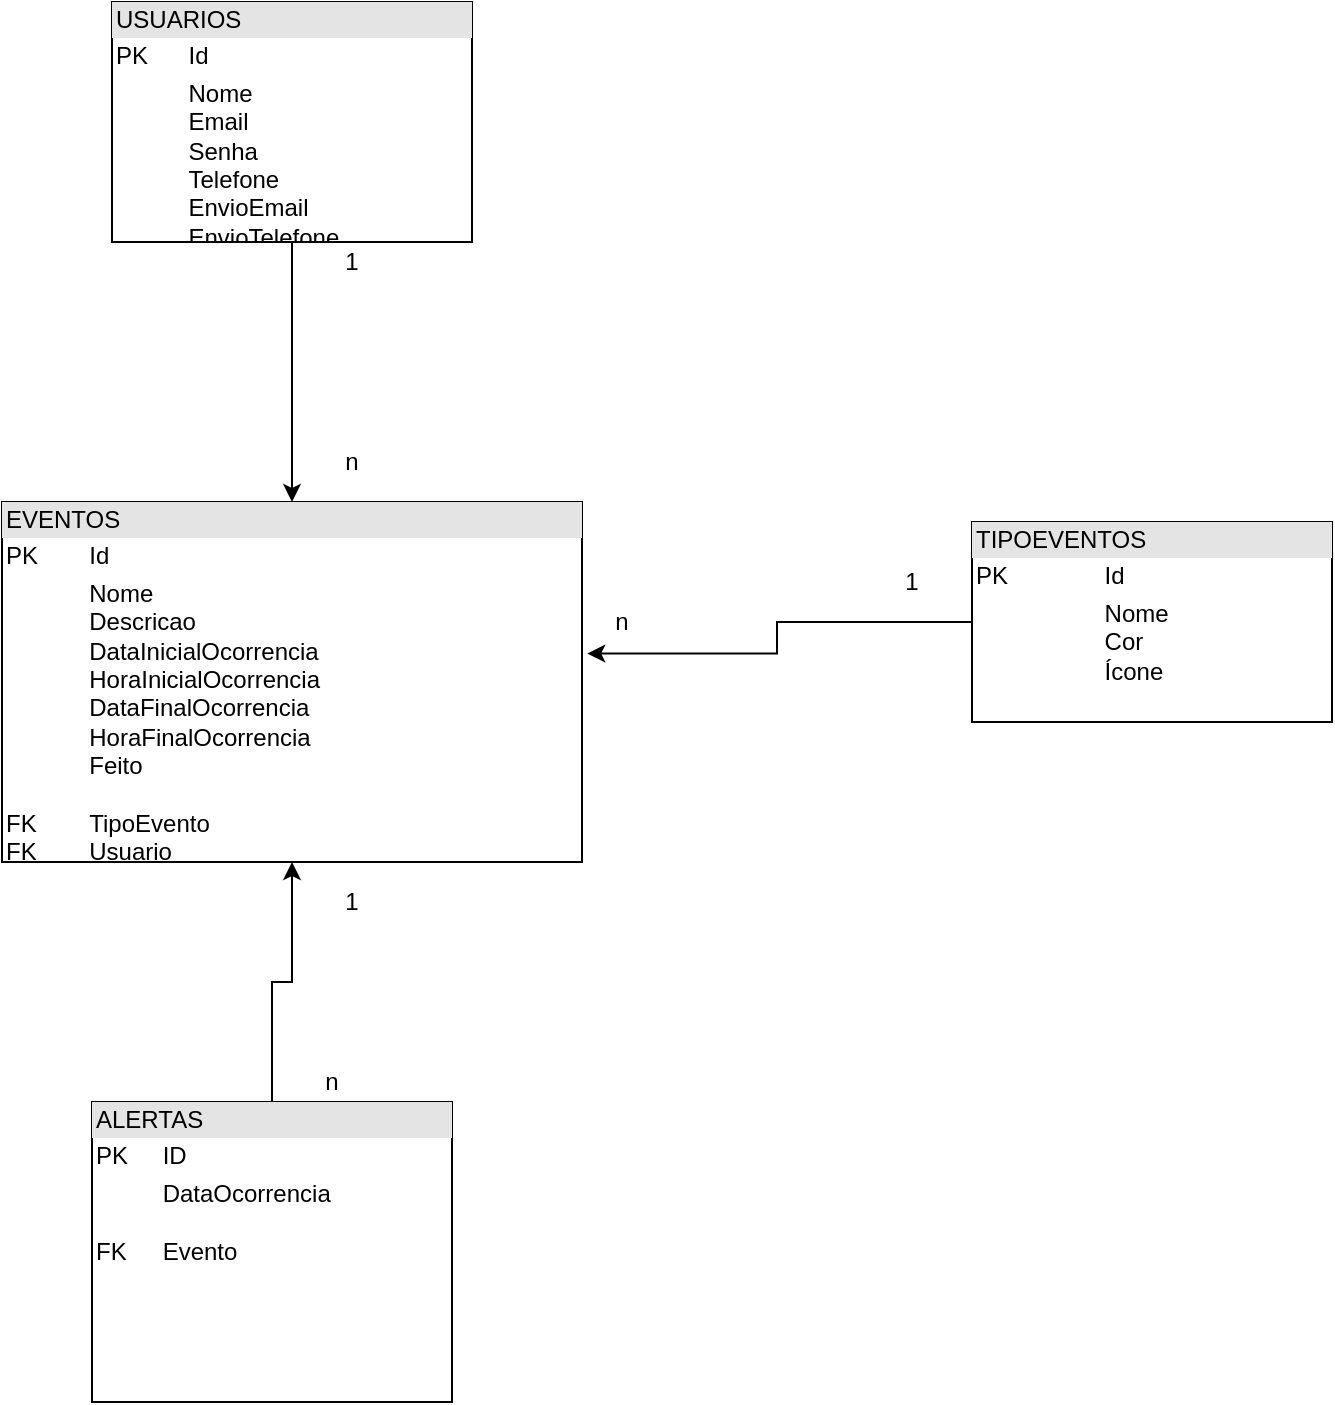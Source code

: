 <mxfile version="13.9.9" type="device"><diagram name="Page-1" id="929967ad-93f9-6ef4-fab6-5d389245f69c"><mxGraphModel dx="1662" dy="822" grid="1" gridSize="10" guides="1" tooltips="1" connect="1" arrows="1" fold="1" page="1" pageScale="1.5" pageWidth="1169" pageHeight="826" background="none" math="0" shadow="0"><root><mxCell id="0" style=";html=1;"/><mxCell id="1" style=";html=1;" parent="0"/><mxCell id="grUDD5gw1MN31f1i1lTx-1" value="&lt;div style=&quot;box-sizing: border-box ; width: 100% ; background: #e4e4e4 ; padding: 2px&quot;&gt;EVENTOS&lt;/div&gt;&lt;table style=&quot;width: 100% ; font-size: 1em&quot; cellpadding=&quot;2&quot; cellspacing=&quot;0&quot;&gt;&lt;tbody&gt;&lt;tr&gt;&lt;td&gt;PK&lt;/td&gt;&lt;td&gt;Id&lt;/td&gt;&lt;/tr&gt;&lt;tr&gt;&lt;td&gt;&lt;br&gt;&lt;br&gt;&lt;br&gt;&lt;br&gt;&lt;br&gt;&lt;br&gt;FK&lt;br&gt;FK&lt;br&gt;&lt;br&gt;&lt;/td&gt;&lt;td&gt;Nome&lt;br&gt;Descricao&lt;br&gt;DataInicialOcorrencia&lt;br&gt;HoraInicialOcorrencia&lt;br&gt;DataFinalOcorrencia&lt;br&gt;HoraFinalOcorrencia&lt;br&gt;Feito&lt;br&gt;&lt;br&gt;TipoEvento&lt;br&gt;Usuario&lt;br&gt;&lt;br&gt;&lt;br&gt;&lt;br&gt;&lt;/td&gt;&lt;/tr&gt;&lt;tr&gt;&lt;td&gt;&lt;/td&gt;&lt;td&gt;&lt;br&gt;&lt;br&gt;&lt;br&gt;&lt;br&gt;&lt;br&gt;&lt;/td&gt;&lt;/tr&gt;&lt;/tbody&gt;&lt;/table&gt;" style="verticalAlign=top;align=left;overflow=fill;html=1;" parent="1" vertex="1"><mxGeometry x="285" y="370" width="290" height="180" as="geometry"/></mxCell><mxCell id="grUDD5gw1MN31f1i1lTx-2" value="&lt;div style=&quot;box-sizing: border-box ; width: 100% ; background: #e4e4e4 ; padding: 2px&quot;&gt;TIPOEVENTOS&lt;/div&gt;&lt;table style=&quot;width: 100% ; font-size: 1em&quot; cellpadding=&quot;2&quot; cellspacing=&quot;0&quot;&gt;&lt;tbody&gt;&lt;tr&gt;&lt;td&gt;PK&lt;/td&gt;&lt;td&gt;Id&lt;/td&gt;&lt;/tr&gt;&lt;tr&gt;&lt;td&gt;&lt;br&gt;&lt;/td&gt;&lt;td&gt;Nome&lt;br&gt;Cor&lt;br&gt;Ícone&lt;/td&gt;&lt;/tr&gt;&lt;/tbody&gt;&lt;/table&gt;" style="verticalAlign=top;align=left;overflow=fill;html=1;" parent="1" vertex="1"><mxGeometry x="770" y="380" width="180" height="100" as="geometry"/></mxCell><mxCell id="grUDD5gw1MN31f1i1lTx-5" style="edgeStyle=orthogonalEdgeStyle;rounded=0;orthogonalLoop=1;jettySize=auto;html=1;entryX=0.5;entryY=0;entryDx=0;entryDy=0;" parent="1" source="grUDD5gw1MN31f1i1lTx-3" target="grUDD5gw1MN31f1i1lTx-1" edge="1"><mxGeometry relative="1" as="geometry"/></mxCell><mxCell id="grUDD5gw1MN31f1i1lTx-3" value="&lt;div style=&quot;box-sizing: border-box ; width: 100% ; background: #e4e4e4 ; padding: 2px&quot;&gt;USUARIOS&lt;/div&gt;&lt;table style=&quot;width: 100% ; font-size: 1em&quot; cellpadding=&quot;2&quot; cellspacing=&quot;0&quot;&gt;&lt;tbody&gt;&lt;tr&gt;&lt;td&gt;PK&lt;/td&gt;&lt;td&gt;Id&lt;/td&gt;&lt;/tr&gt;&lt;tr&gt;&lt;td&gt;&lt;br&gt;&lt;/td&gt;&lt;td&gt;Nome&lt;br&gt;Email&lt;br&gt;Senha&lt;br&gt;Telefone&lt;br&gt;EnvioEmail&lt;br&gt;EnvioTelefone&lt;/td&gt;&lt;/tr&gt;&lt;/tbody&gt;&lt;/table&gt;" style="verticalAlign=top;align=left;overflow=fill;html=1;" parent="1" vertex="1"><mxGeometry x="340" y="120" width="180" height="120" as="geometry"/></mxCell><mxCell id="grUDD5gw1MN31f1i1lTx-4" value="&lt;div style=&quot;box-sizing: border-box ; width: 100% ; background: #e4e4e4 ; padding: 2px&quot;&gt;ALERTAS&lt;/div&gt;&lt;table style=&quot;width: 100% ; font-size: 1em&quot; cellpadding=&quot;2&quot; cellspacing=&quot;0&quot;&gt;&lt;tbody&gt;&lt;tr&gt;&lt;td&gt;PK&lt;/td&gt;&lt;td&gt;ID&lt;/td&gt;&lt;/tr&gt;&lt;tr&gt;&lt;td&gt;&lt;br&gt;FK&lt;/td&gt;&lt;td&gt;DataOcorrencia&lt;br&gt;&lt;br&gt;Evento&lt;br&gt;&lt;br&gt;&lt;/td&gt;&lt;/tr&gt;&lt;/tbody&gt;&lt;/table&gt;" style="verticalAlign=top;align=left;overflow=fill;html=1;" parent="1" vertex="1"><mxGeometry x="330" y="670" width="180" height="150" as="geometry"/></mxCell><mxCell id="grUDD5gw1MN31f1i1lTx-6" value="1" style="text;html=1;strokeColor=none;fillColor=none;align=center;verticalAlign=middle;whiteSpace=wrap;rounded=0;" parent="1" vertex="1"><mxGeometry x="440" y="240" width="40" height="20" as="geometry"/></mxCell><mxCell id="grUDD5gw1MN31f1i1lTx-9" value="n" style="text;html=1;strokeColor=none;fillColor=none;align=center;verticalAlign=middle;whiteSpace=wrap;rounded=0;" parent="1" vertex="1"><mxGeometry x="440" y="340" width="40" height="20" as="geometry"/></mxCell><mxCell id="grUDD5gw1MN31f1i1lTx-10" style="edgeStyle=orthogonalEdgeStyle;rounded=0;orthogonalLoop=1;jettySize=auto;html=1;entryX=1.009;entryY=0.421;entryDx=0;entryDy=0;exitX=0;exitY=0.5;exitDx=0;exitDy=0;entryPerimeter=0;" parent="1" source="grUDD5gw1MN31f1i1lTx-2" target="grUDD5gw1MN31f1i1lTx-1" edge="1"><mxGeometry relative="1" as="geometry"><mxPoint x="670" y="410" as="sourcePoint"/><mxPoint x="670" y="540" as="targetPoint"/></mxGeometry></mxCell><mxCell id="grUDD5gw1MN31f1i1lTx-11" value="1" style="text;html=1;strokeColor=none;fillColor=none;align=center;verticalAlign=middle;whiteSpace=wrap;rounded=0;" parent="1" vertex="1"><mxGeometry x="720" y="400" width="40" height="20" as="geometry"/></mxCell><mxCell id="grUDD5gw1MN31f1i1lTx-12" value="n" style="text;html=1;strokeColor=none;fillColor=none;align=center;verticalAlign=middle;whiteSpace=wrap;rounded=0;" parent="1" vertex="1"><mxGeometry x="575" y="420" width="40" height="20" as="geometry"/></mxCell><mxCell id="grUDD5gw1MN31f1i1lTx-13" style="edgeStyle=orthogonalEdgeStyle;rounded=0;orthogonalLoop=1;jettySize=auto;html=1;entryX=0.5;entryY=1;entryDx=0;entryDy=0;exitX=0.5;exitY=0;exitDx=0;exitDy=0;" parent="1" source="grUDD5gw1MN31f1i1lTx-4" target="grUDD5gw1MN31f1i1lTx-1" edge="1"><mxGeometry relative="1" as="geometry"><mxPoint x="650" y="555" as="sourcePoint"/><mxPoint x="650" y="685" as="targetPoint"/></mxGeometry></mxCell><mxCell id="grUDD5gw1MN31f1i1lTx-14" value="1" style="text;html=1;strokeColor=none;fillColor=none;align=center;verticalAlign=middle;whiteSpace=wrap;rounded=0;" parent="1" vertex="1"><mxGeometry x="440" y="560" width="40" height="20" as="geometry"/></mxCell><mxCell id="grUDD5gw1MN31f1i1lTx-15" value="n" style="text;html=1;strokeColor=none;fillColor=none;align=center;verticalAlign=middle;whiteSpace=wrap;rounded=0;" parent="1" vertex="1"><mxGeometry x="430" y="650" width="40" height="20" as="geometry"/></mxCell></root></mxGraphModel></diagram></mxfile>